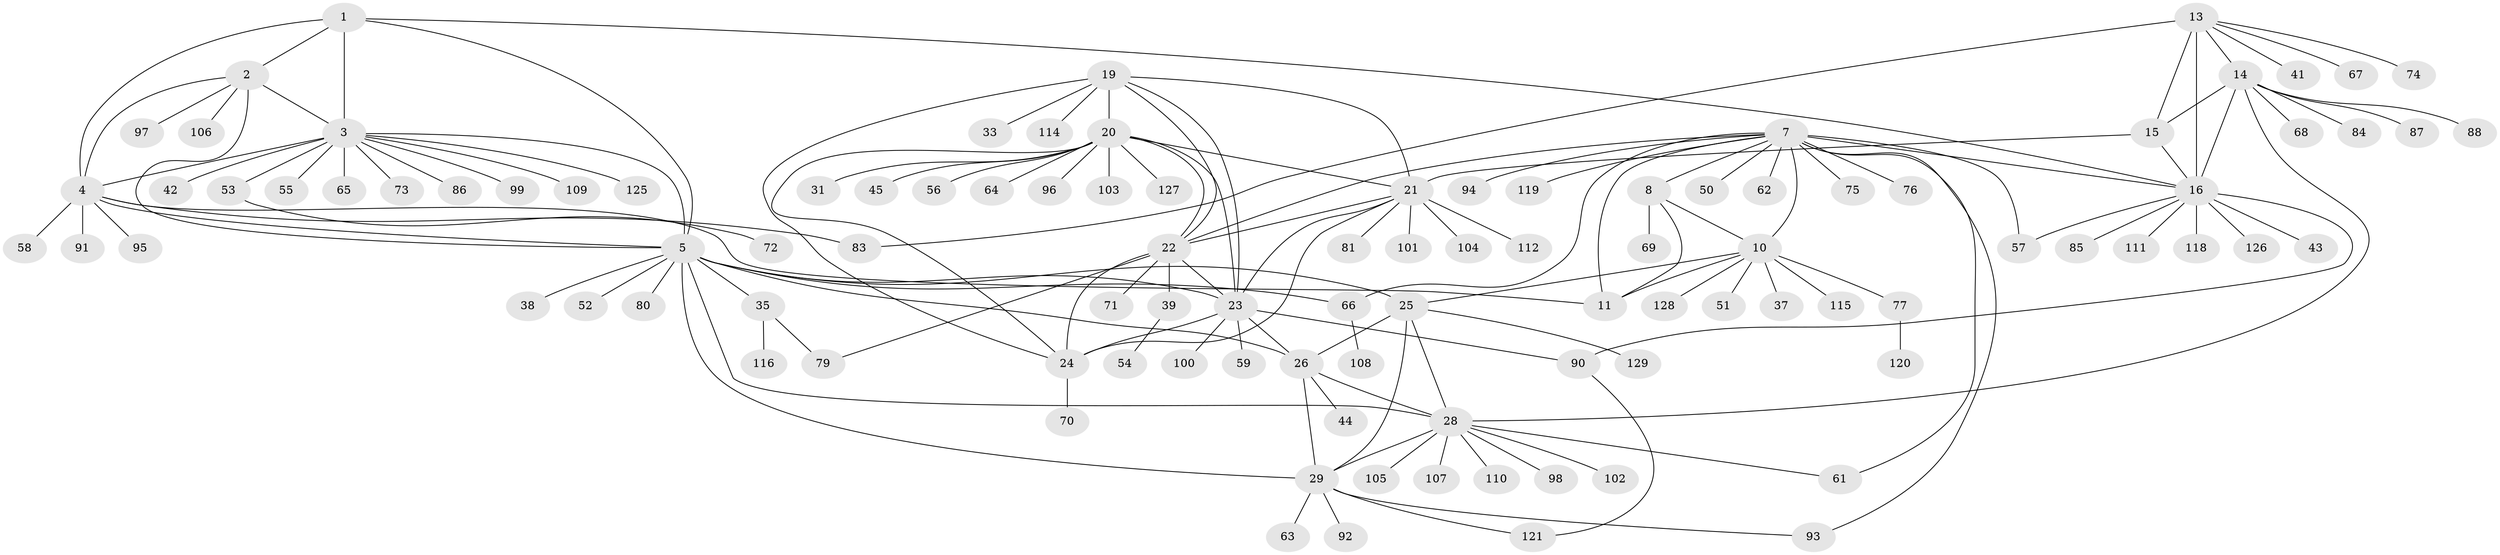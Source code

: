// original degree distribution, {6: 0.046511627906976744, 7: 0.03875968992248062, 9: 0.023255813953488372, 10: 0.03875968992248062, 13: 0.015503875968992248, 11: 0.031007751937984496, 5: 0.007751937984496124, 14: 0.007751937984496124, 8: 0.023255813953488372, 1: 0.6356589147286822, 2: 0.09302325581395349, 4: 0.015503875968992248, 3: 0.023255813953488372}
// Generated by graph-tools (version 1.1) at 2025/11/02/27/25 16:11:34]
// undirected, 105 vertices, 146 edges
graph export_dot {
graph [start="1"]
  node [color=gray90,style=filled];
  1;
  2 [super="+34"];
  3 [super="+6"];
  4 [super="+32"];
  5 [super="+30"];
  7 [super="+9"];
  8;
  10 [super="+12"];
  11 [super="+46"];
  13 [super="+18"];
  14 [super="+124"];
  15 [super="+82"];
  16 [super="+17"];
  19;
  20 [super="+78"];
  21 [super="+48"];
  22 [super="+36"];
  23 [super="+117"];
  24;
  25 [super="+27"];
  26 [super="+89"];
  28 [super="+60"];
  29 [super="+47"];
  31;
  33;
  35 [super="+40"];
  37 [super="+49"];
  38;
  39;
  41;
  42;
  43;
  44;
  45;
  50;
  51;
  52;
  53 [super="+123"];
  54;
  55;
  56;
  57;
  58;
  59;
  61;
  62 [super="+113"];
  63;
  64;
  65;
  66 [super="+122"];
  67;
  68;
  69;
  70;
  71;
  72;
  73;
  74;
  75;
  76;
  77;
  79;
  80;
  81;
  83;
  84;
  85;
  86;
  87;
  88;
  90;
  91;
  92;
  93;
  94;
  95;
  96;
  97;
  98;
  99;
  100;
  101;
  102;
  103;
  104;
  105;
  106;
  107;
  108;
  109;
  110;
  111;
  112;
  114;
  115;
  116;
  118;
  119;
  120;
  121;
  125;
  126;
  127;
  128;
  129;
  1 -- 2;
  1 -- 3 [weight=2];
  1 -- 4;
  1 -- 5;
  1 -- 16;
  2 -- 3 [weight=2];
  2 -- 4;
  2 -- 5;
  2 -- 106;
  2 -- 97;
  3 -- 4 [weight=2];
  3 -- 5 [weight=2];
  3 -- 65;
  3 -- 73;
  3 -- 99;
  3 -- 109;
  3 -- 42;
  3 -- 53;
  3 -- 86;
  3 -- 55;
  3 -- 125;
  4 -- 5;
  4 -- 11;
  4 -- 83;
  4 -- 91;
  4 -- 95;
  4 -- 58;
  5 -- 23;
  5 -- 38;
  5 -- 52;
  5 -- 80;
  5 -- 66;
  5 -- 35;
  5 -- 25 [weight=2];
  5 -- 26;
  5 -- 28;
  5 -- 29;
  7 -- 8 [weight=2];
  7 -- 10 [weight=4];
  7 -- 11 [weight=2];
  7 -- 22;
  7 -- 50;
  7 -- 57;
  7 -- 61;
  7 -- 75;
  7 -- 93;
  7 -- 119;
  7 -- 66;
  7 -- 76;
  7 -- 62;
  7 -- 94;
  7 -- 16;
  8 -- 10 [weight=2];
  8 -- 11;
  8 -- 69;
  10 -- 11 [weight=2];
  10 -- 37;
  10 -- 77;
  10 -- 128;
  10 -- 115;
  10 -- 51;
  10 -- 25;
  13 -- 14 [weight=2];
  13 -- 15 [weight=2];
  13 -- 16 [weight=4];
  13 -- 41;
  13 -- 83;
  13 -- 67;
  13 -- 74;
  14 -- 15;
  14 -- 16 [weight=2];
  14 -- 28;
  14 -- 68;
  14 -- 84;
  14 -- 87;
  14 -- 88;
  15 -- 16 [weight=2];
  15 -- 21;
  16 -- 43;
  16 -- 111;
  16 -- 85;
  16 -- 118;
  16 -- 57;
  16 -- 90;
  16 -- 126;
  19 -- 20;
  19 -- 21;
  19 -- 22;
  19 -- 23;
  19 -- 24;
  19 -- 33;
  19 -- 114;
  20 -- 21;
  20 -- 22;
  20 -- 23;
  20 -- 24;
  20 -- 31;
  20 -- 45;
  20 -- 56;
  20 -- 64;
  20 -- 96;
  20 -- 103;
  20 -- 127;
  21 -- 22;
  21 -- 23;
  21 -- 24;
  21 -- 81;
  21 -- 101;
  21 -- 104;
  21 -- 112;
  22 -- 23;
  22 -- 24;
  22 -- 39;
  22 -- 71;
  22 -- 79;
  23 -- 24;
  23 -- 26;
  23 -- 59;
  23 -- 90;
  23 -- 100;
  24 -- 70;
  25 -- 26 [weight=2];
  25 -- 28 [weight=2];
  25 -- 29 [weight=2];
  25 -- 129;
  26 -- 28;
  26 -- 29;
  26 -- 44;
  28 -- 29;
  28 -- 98;
  28 -- 105;
  28 -- 107;
  28 -- 110;
  28 -- 61;
  28 -- 102;
  29 -- 63;
  29 -- 92;
  29 -- 93;
  29 -- 121;
  35 -- 79;
  35 -- 116;
  39 -- 54;
  53 -- 72;
  66 -- 108;
  77 -- 120;
  90 -- 121;
}
